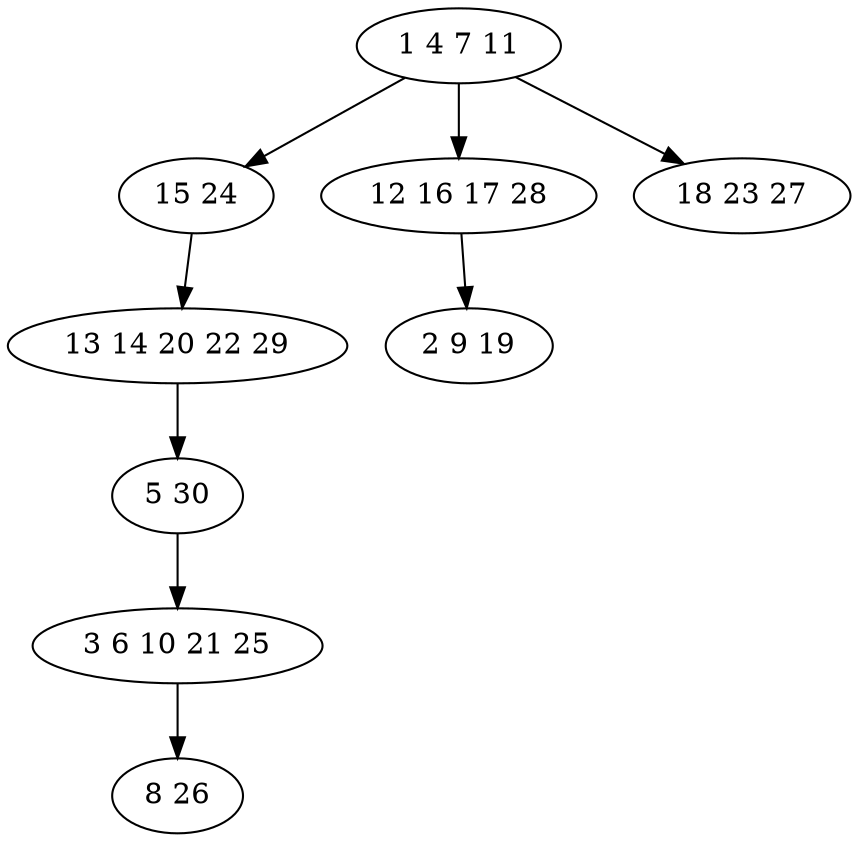 digraph true_tree {
	"0" -> "1"
	"1" -> "2"
	"2" -> "3"
	"0" -> "4"
	"4" -> "5"
	"0" -> "6"
	"3" -> "7"
	"7" -> "8"
	"0" [label="1 4 7 11"];
	"1" [label="15 24"];
	"2" [label="13 14 20 22 29"];
	"3" [label="5 30"];
	"4" [label="12 16 17 28"];
	"5" [label="2 9 19"];
	"6" [label="18 23 27"];
	"7" [label="3 6 10 21 25"];
	"8" [label="8 26"];
}
